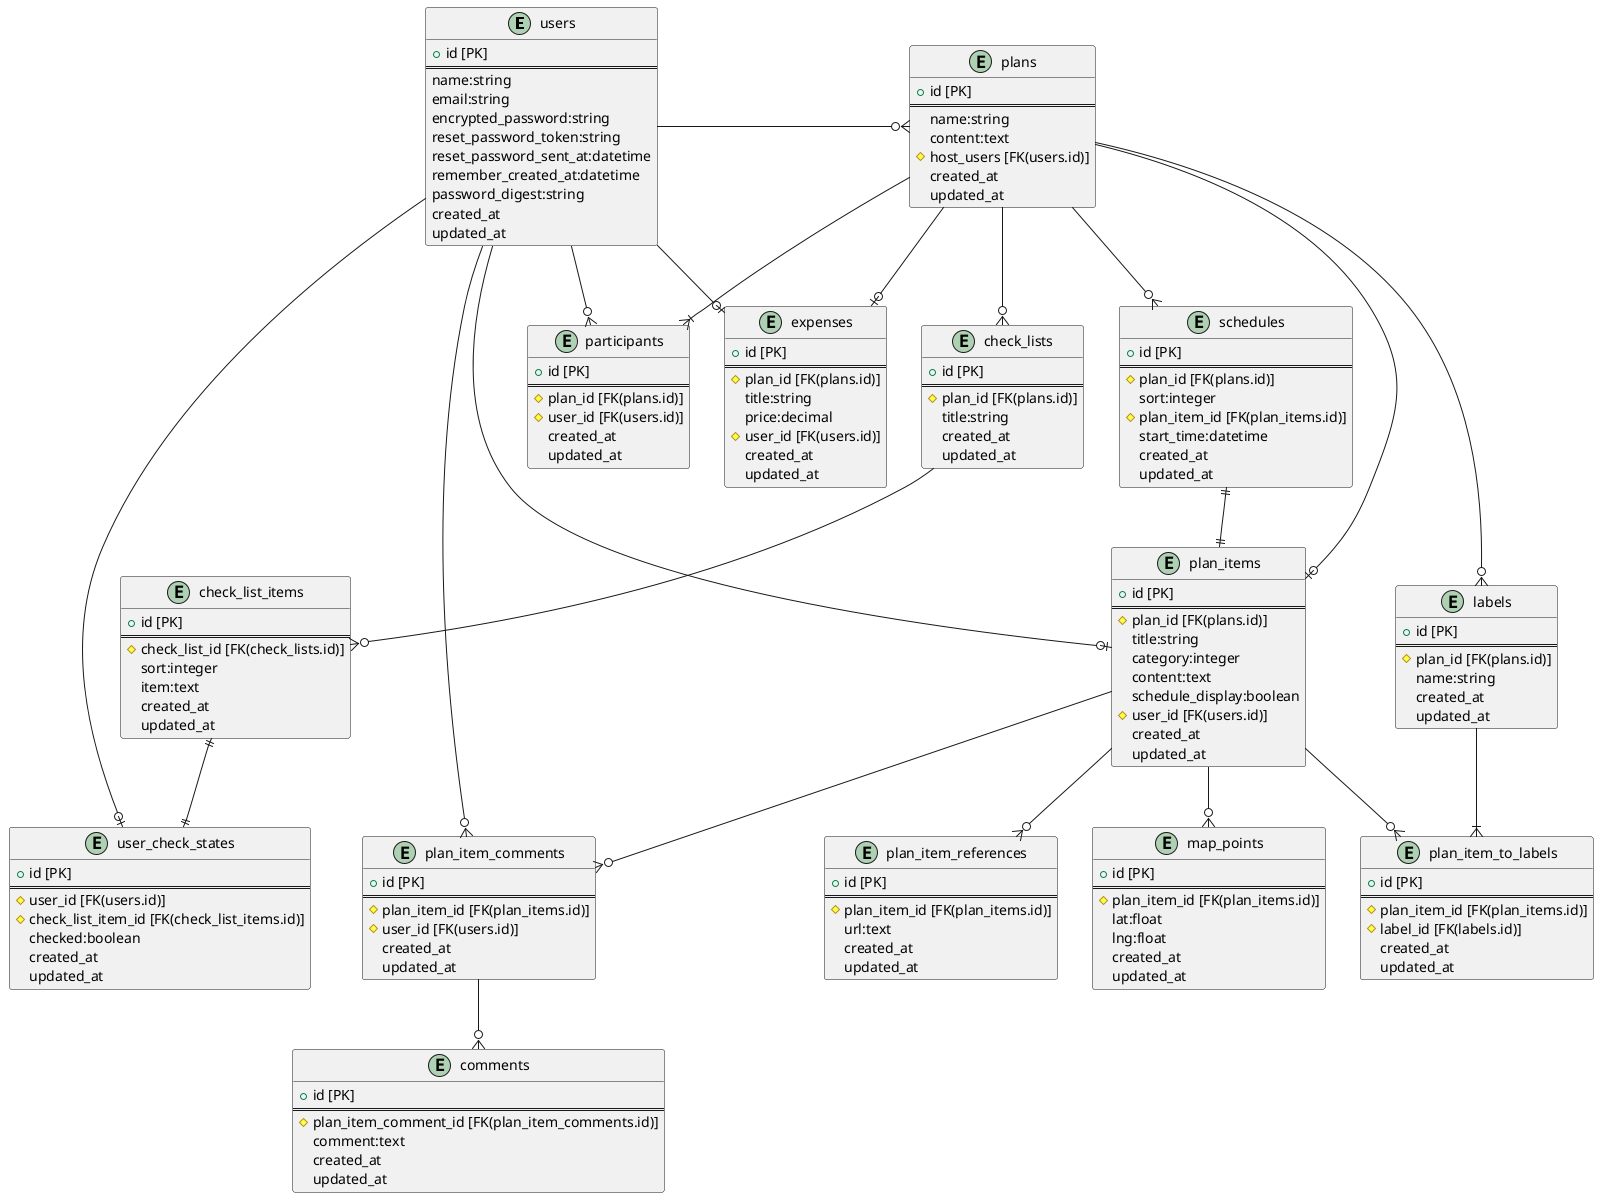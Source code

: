 @startuml EntityRelationship
entity "users" {
    + id [PK]
    ==
    name:string
    email:string
    encrypted_password:string
    reset_password_token:string
    reset_password_sent_at:datetime
    remember_created_at:datetime
    password_digest:string
    created_at
    updated_at
}

entity "participants" {
    + id [PK]
    ==
    # plan_id [FK(plans.id)]
    # user_id [FK(users.id)]
    created_at
    updated_at
}

entity "plans" {
    + id [PK]
    ==
    name:string
    content:text
    # host_users [FK(users.id)]
    created_at
    updated_at
}

entity "schedules" {
    + id [PK]
    ==
    # plan_id [FK(plans.id)]
    sort:integer
    # plan_item_id [FK(plan_items.id)]
    start_time:datetime
    created_at
    updated_at
}


entity "plan_items" {
    + id [PK]
    ==
    # plan_id [FK(plans.id)]
    title:string
    category:integer
    content:text
    schedule_display:boolean
    # user_id [FK(users.id)]
    created_at
    updated_at
}

entity "labels" {
    + id [PK]
    ==
    # plan_id [FK(plans.id)]
    name:string
    created_at
    updated_at
}

entity "plan_item_to_labels" {
    + id [PK]
    ==
    # plan_item_id [FK(plan_items.id)]
    # label_id [FK(labels.id)]
    created_at
    updated_at
}

entity "plan_item_references" {
    + id [PK]
    ==
    # plan_item_id [FK(plan_items.id)]
    url:text
    created_at
    updated_at
}

entity "map_points" {
    + id [PK]
    ==
    # plan_item_id [FK(plan_items.id)]
    lat:float
    lng:float
    created_at
    updated_at
}

entity "check_lists" {
    + id [PK]
    ==
    # plan_id [FK(plans.id)]
    title:string
    created_at
    updated_at
}

entity "check_list_items" {
    + id [PK] 
    ==
    # check_list_id [FK(check_lists.id)]
    sort:integer
    item:text
    created_at
    updated_at
}

entity "user_check_states" {
    + id [PK]
    ==
    # user_id [FK(users.id)]
    # check_list_item_id [FK(check_list_items.id)]
    checked:boolean
    created_at
    updated_at
}

entity "expenses" {
    + id [PK]
    ==
    # plan_id [FK(plans.id)]
    title:string
    price:decimal
    # user_id [FK(users.id)]
    created_at
    updated_at
}

entity "plan_item_comments" {
    + id [PK]
    ==
    # plan_item_id [FK(plan_items.id)]
    # user_id [FK(users.id)]
    created_at
    updated_at
}

entity "comments" {
    + id [PK]
    ==
    # plan_item_comment_id [FK(plan_item_comments.id)]
    comment:text
    created_at
    updated_at
}


users --right--o{ plans
users --o{ participants
users --o| user_check_states
users --o| plan_items
users --o| expenses
users --o{ plan_item_comments
plans --o{ schedules
plans --o| expenses
plans --o| plan_items
plans --o{ labels
plans --|{ participants
plans --o{ check_lists
schedules ||--|| plan_items
check_lists --o{ check_list_items
check_list_items ||--|| user_check_states
plan_items --o{ plan_item_comments
plan_items --o{ plan_item_references
plan_items --o{ map_points
plan_items --o{ plan_item_to_labels
labels --|{ plan_item_to_labels
plan_item_comments --o{ comments

@enduml

